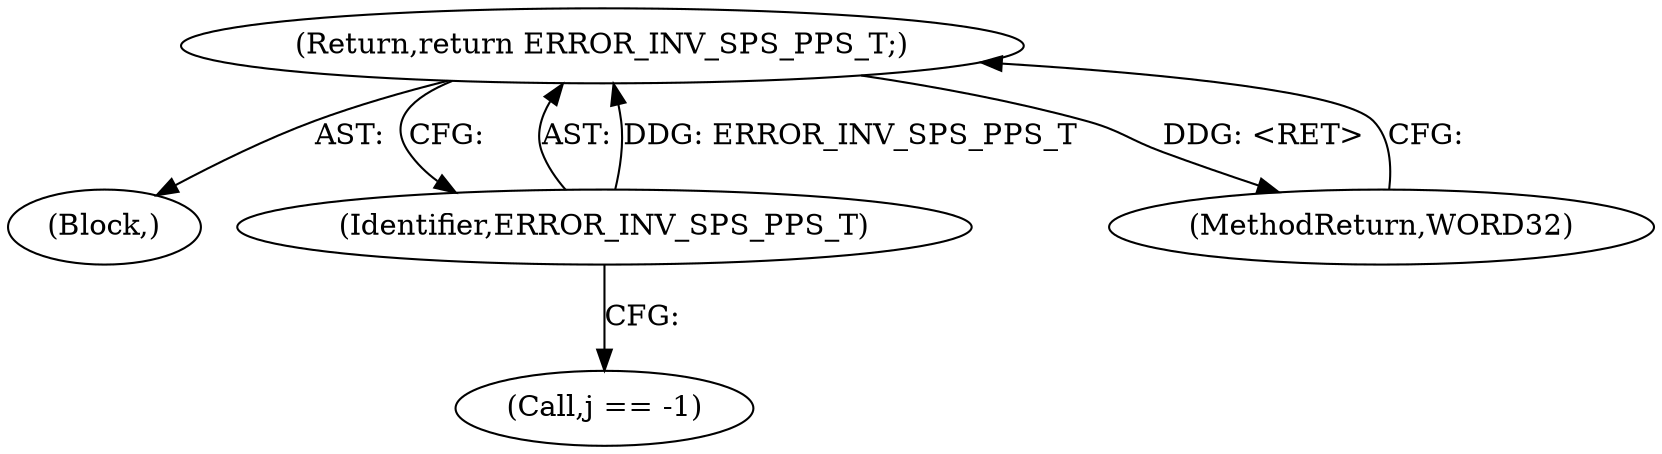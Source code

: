 digraph "1_Android_9a00f562a612d56e7b2b989d168647db900ba6cf@del" {
"1000360" [label="(Return,return ERROR_INV_SPS_PPS_T;)"];
"1000361" [label="(Identifier,ERROR_INV_SPS_PPS_T)"];
"1000355" [label="(Call,j == -1)"];
"1000359" [label="(Block,)"];
"1000361" [label="(Identifier,ERROR_INV_SPS_PPS_T)"];
"1000360" [label="(Return,return ERROR_INV_SPS_PPS_T;)"];
"1001450" [label="(MethodReturn,WORD32)"];
"1000360" -> "1000359"  [label="AST: "];
"1000360" -> "1000361"  [label="CFG: "];
"1000361" -> "1000360"  [label="AST: "];
"1001450" -> "1000360"  [label="CFG: "];
"1000360" -> "1001450"  [label="DDG: <RET>"];
"1000361" -> "1000360"  [label="DDG: ERROR_INV_SPS_PPS_T"];
"1000361" -> "1000355"  [label="CFG: "];
}
